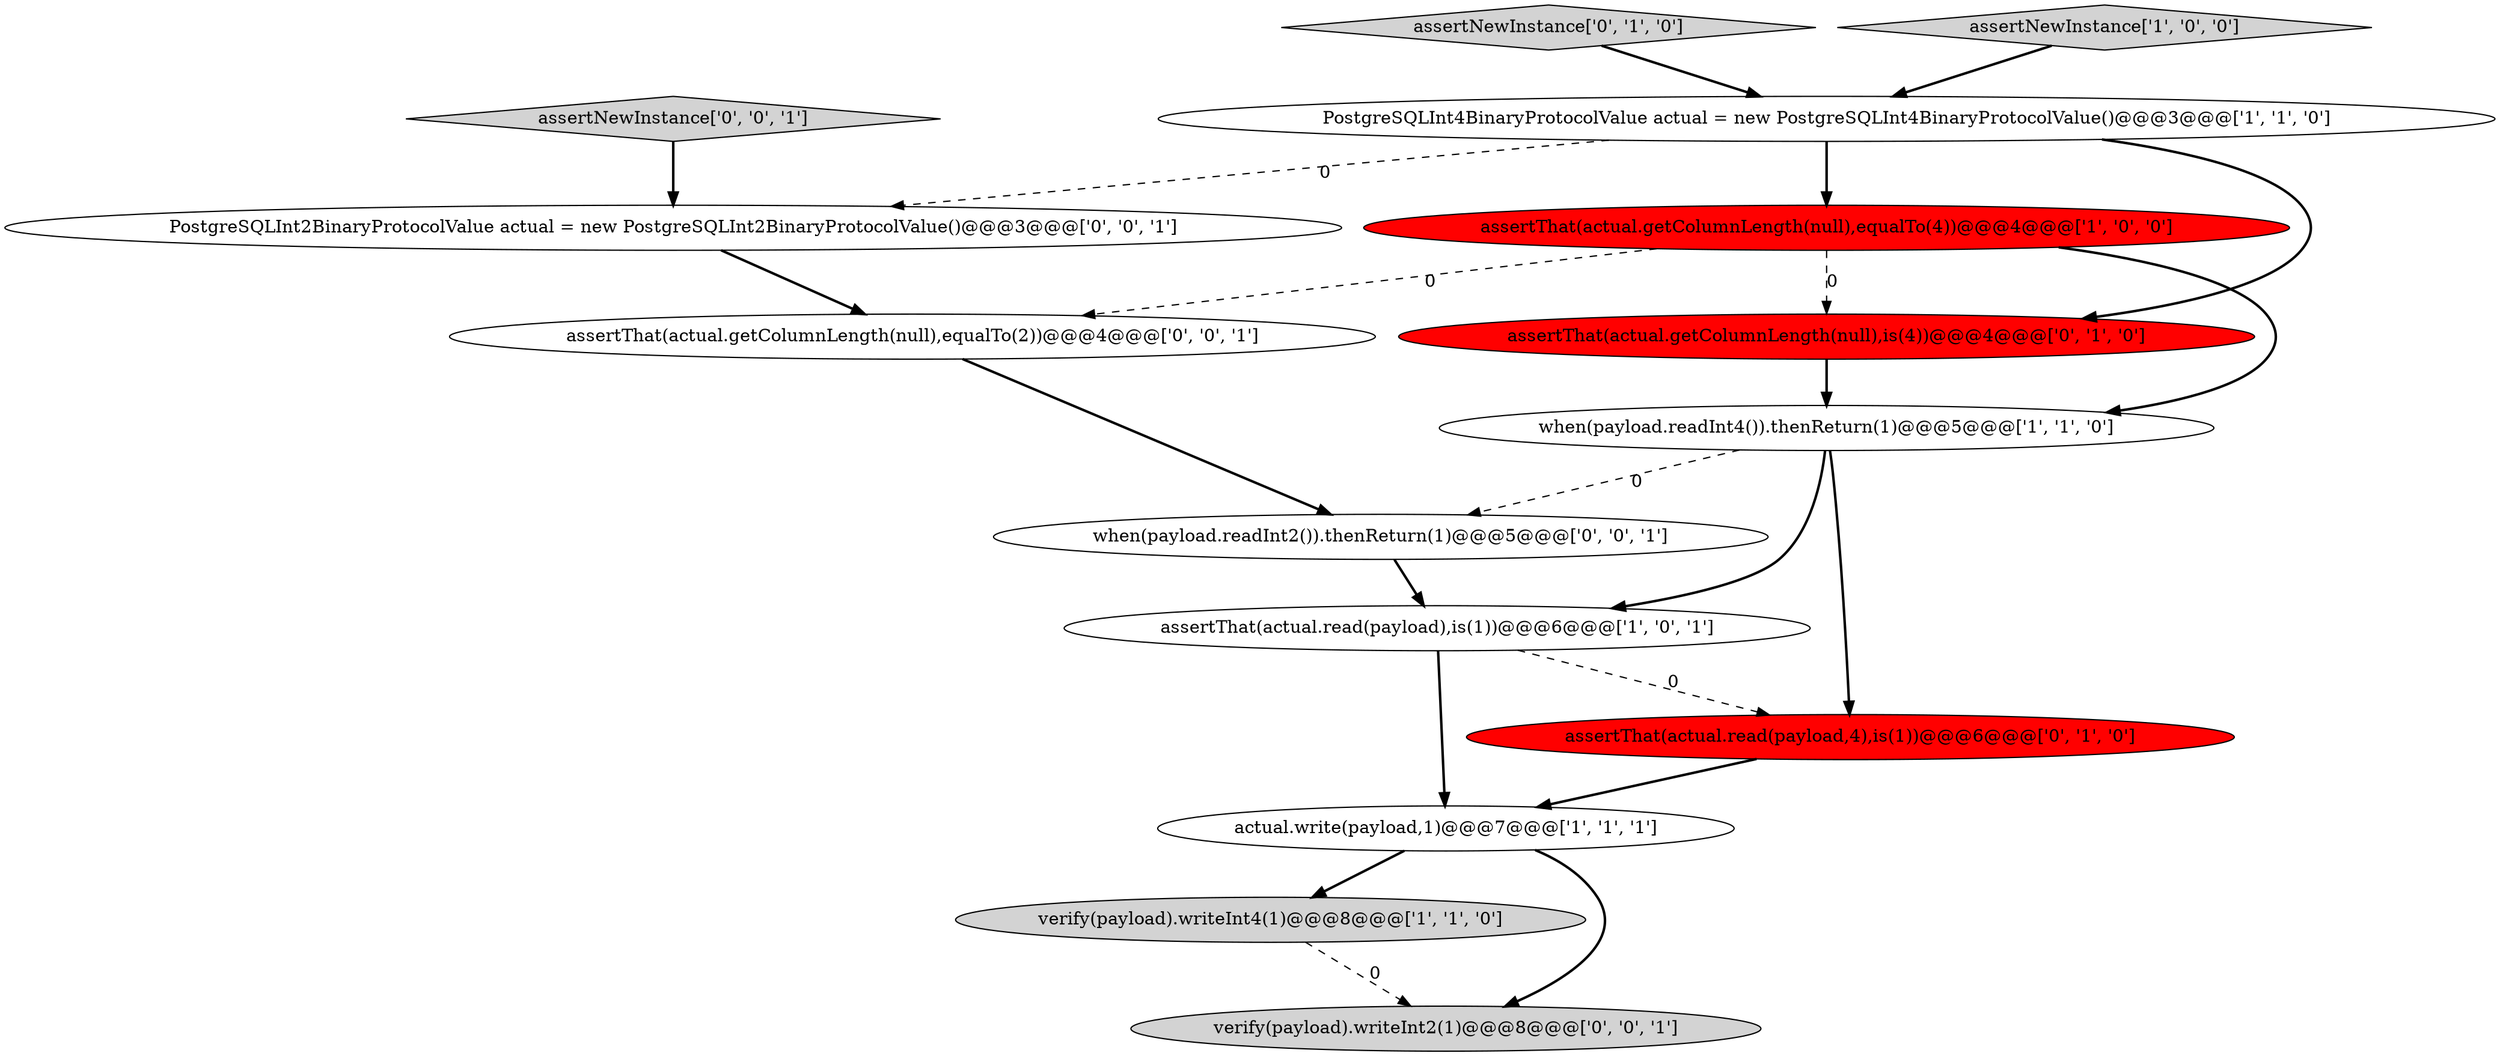 digraph {
2 [style = filled, label = "verify(payload).writeInt4(1)@@@8@@@['1', '1', '0']", fillcolor = lightgray, shape = ellipse image = "AAA0AAABBB1BBB"];
4 [style = filled, label = "when(payload.readInt4()).thenReturn(1)@@@5@@@['1', '1', '0']", fillcolor = white, shape = ellipse image = "AAA0AAABBB1BBB"];
9 [style = filled, label = "assertNewInstance['0', '1', '0']", fillcolor = lightgray, shape = diamond image = "AAA0AAABBB2BBB"];
11 [style = filled, label = "when(payload.readInt2()).thenReturn(1)@@@5@@@['0', '0', '1']", fillcolor = white, shape = ellipse image = "AAA0AAABBB3BBB"];
12 [style = filled, label = "PostgreSQLInt2BinaryProtocolValue actual = new PostgreSQLInt2BinaryProtocolValue()@@@3@@@['0', '0', '1']", fillcolor = white, shape = ellipse image = "AAA0AAABBB3BBB"];
13 [style = filled, label = "verify(payload).writeInt2(1)@@@8@@@['0', '0', '1']", fillcolor = lightgray, shape = ellipse image = "AAA0AAABBB3BBB"];
8 [style = filled, label = "assertThat(actual.getColumnLength(null),is(4))@@@4@@@['0', '1', '0']", fillcolor = red, shape = ellipse image = "AAA1AAABBB2BBB"];
3 [style = filled, label = "actual.write(payload,1)@@@7@@@['1', '1', '1']", fillcolor = white, shape = ellipse image = "AAA0AAABBB1BBB"];
5 [style = filled, label = "assertThat(actual.getColumnLength(null),equalTo(4))@@@4@@@['1', '0', '0']", fillcolor = red, shape = ellipse image = "AAA1AAABBB1BBB"];
6 [style = filled, label = "PostgreSQLInt4BinaryProtocolValue actual = new PostgreSQLInt4BinaryProtocolValue()@@@3@@@['1', '1', '0']", fillcolor = white, shape = ellipse image = "AAA0AAABBB1BBB"];
0 [style = filled, label = "assertNewInstance['1', '0', '0']", fillcolor = lightgray, shape = diamond image = "AAA0AAABBB1BBB"];
7 [style = filled, label = "assertThat(actual.read(payload,4),is(1))@@@6@@@['0', '1', '0']", fillcolor = red, shape = ellipse image = "AAA1AAABBB2BBB"];
10 [style = filled, label = "assertNewInstance['0', '0', '1']", fillcolor = lightgray, shape = diamond image = "AAA0AAABBB3BBB"];
1 [style = filled, label = "assertThat(actual.read(payload),is(1))@@@6@@@['1', '0', '1']", fillcolor = white, shape = ellipse image = "AAA0AAABBB1BBB"];
14 [style = filled, label = "assertThat(actual.getColumnLength(null),equalTo(2))@@@4@@@['0', '0', '1']", fillcolor = white, shape = ellipse image = "AAA0AAABBB3BBB"];
5->14 [style = dashed, label="0"];
0->6 [style = bold, label=""];
11->1 [style = bold, label=""];
1->3 [style = bold, label=""];
7->3 [style = bold, label=""];
4->7 [style = bold, label=""];
9->6 [style = bold, label=""];
6->12 [style = dashed, label="0"];
6->5 [style = bold, label=""];
3->2 [style = bold, label=""];
10->12 [style = bold, label=""];
2->13 [style = dashed, label="0"];
5->4 [style = bold, label=""];
6->8 [style = bold, label=""];
12->14 [style = bold, label=""];
3->13 [style = bold, label=""];
5->8 [style = dashed, label="0"];
4->1 [style = bold, label=""];
8->4 [style = bold, label=""];
4->11 [style = dashed, label="0"];
1->7 [style = dashed, label="0"];
14->11 [style = bold, label=""];
}
